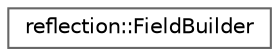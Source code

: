 digraph "Graphical Class Hierarchy"
{
 // LATEX_PDF_SIZE
  bgcolor="transparent";
  edge [fontname=Helvetica,fontsize=10,labelfontname=Helvetica,labelfontsize=10];
  node [fontname=Helvetica,fontsize=10,shape=box,height=0.2,width=0.4];
  rankdir="LR";
  Node0 [id="Node000000",label="reflection::FieldBuilder",height=0.2,width=0.4,color="grey40", fillcolor="white", style="filled",URL="$structreflection_1_1FieldBuilder.html",tooltip=" "];
}
